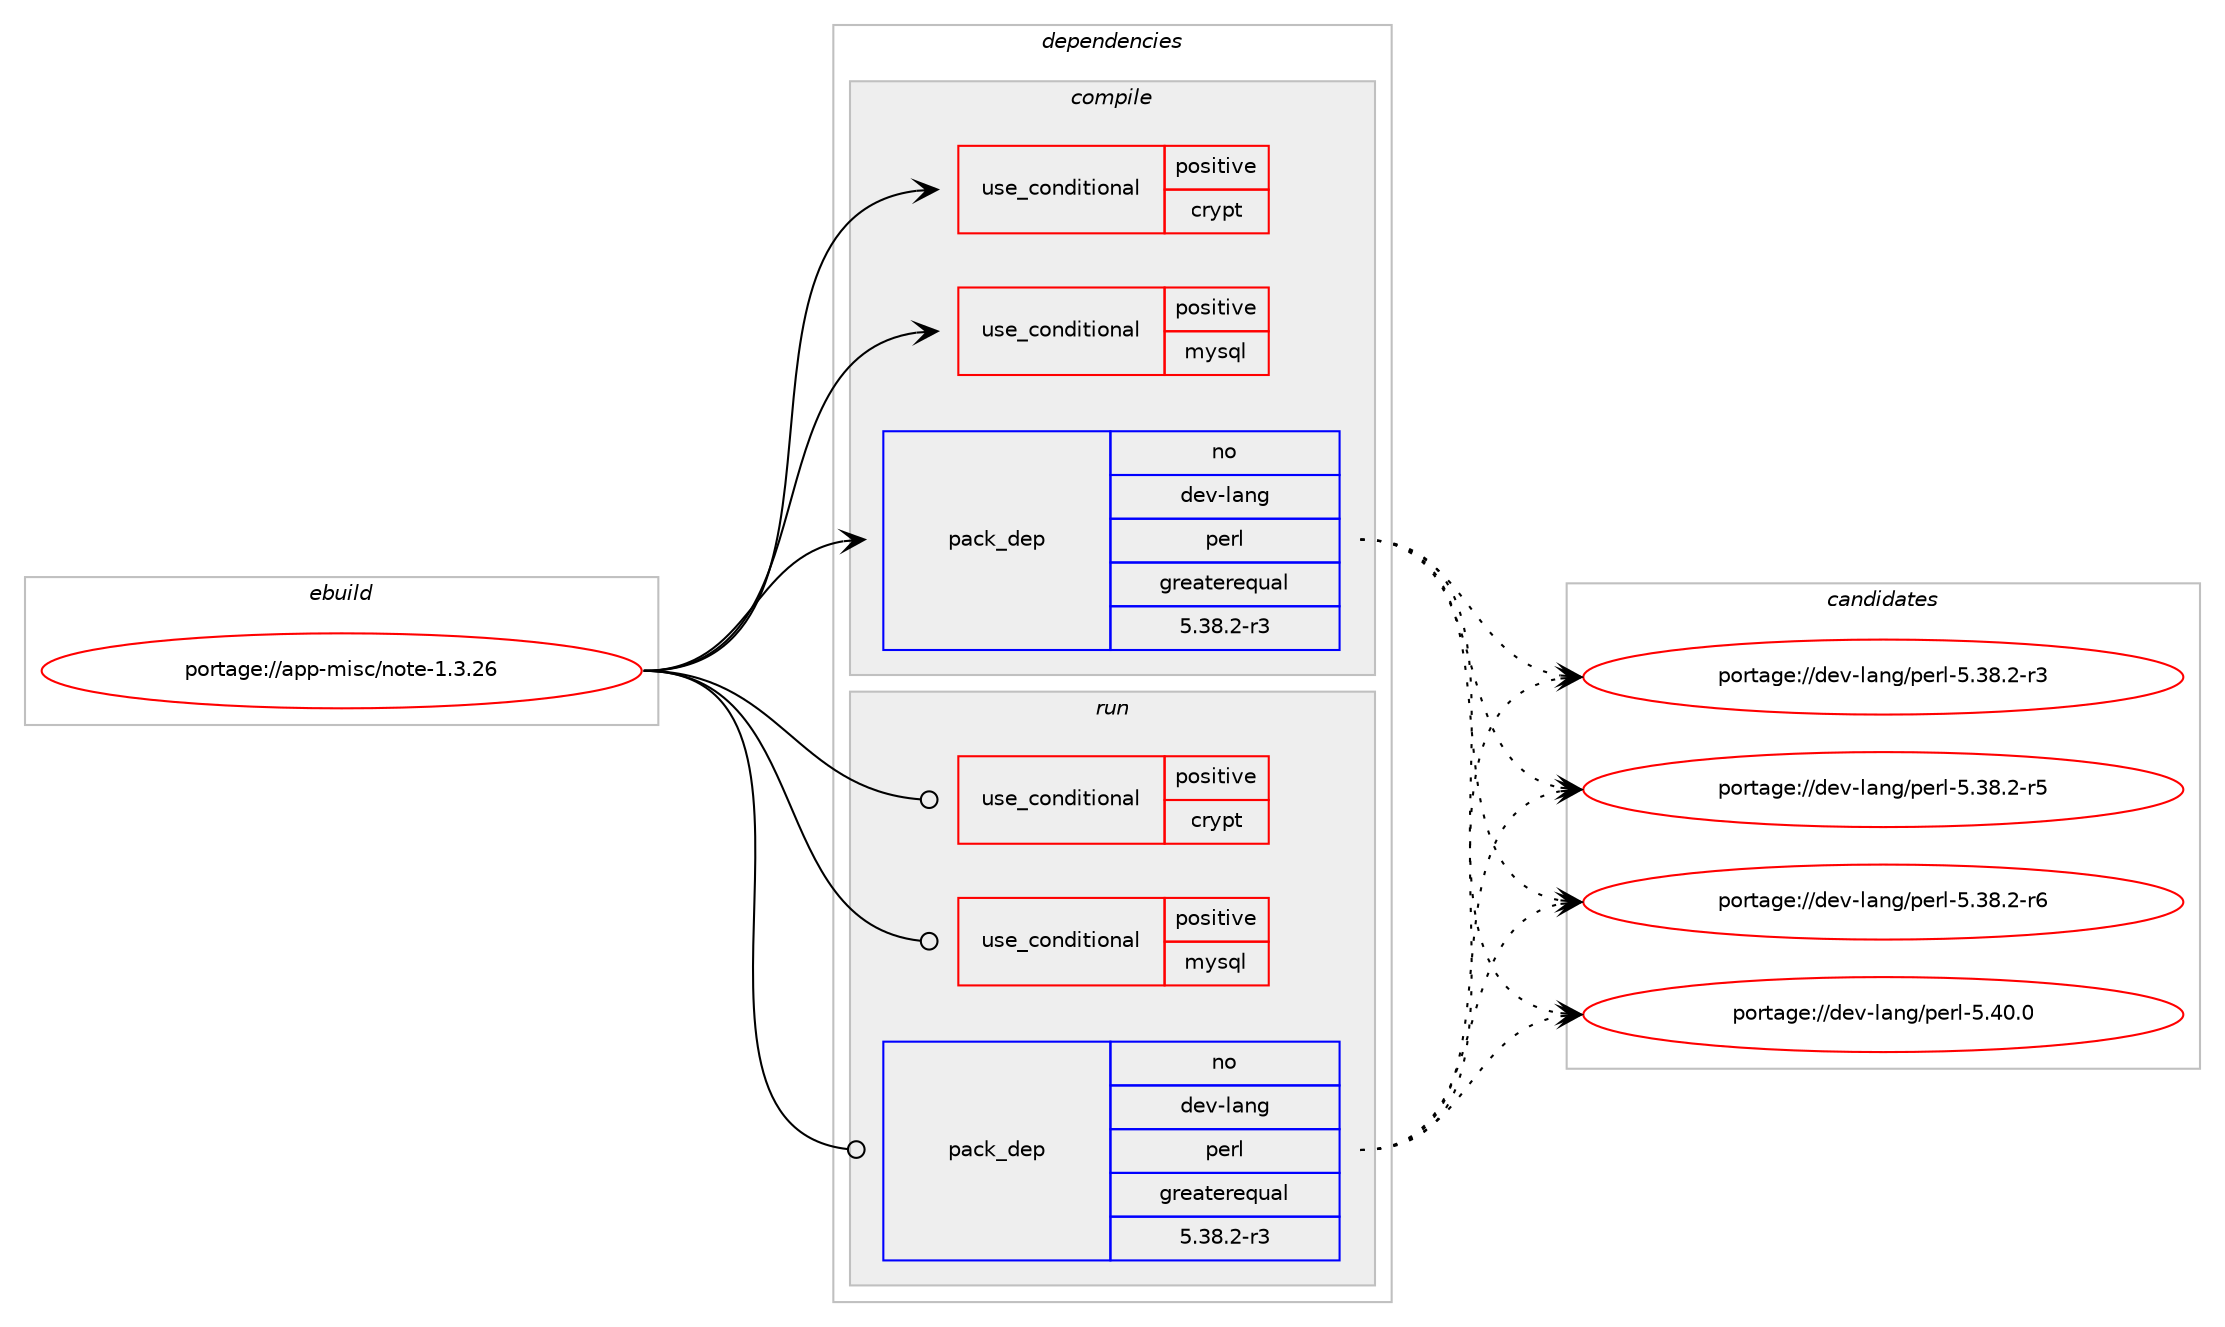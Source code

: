 digraph prolog {

# *************
# Graph options
# *************

newrank=true;
concentrate=true;
compound=true;
graph [rankdir=LR,fontname=Helvetica,fontsize=10,ranksep=1.5];#, ranksep=2.5, nodesep=0.2];
edge  [arrowhead=vee];
node  [fontname=Helvetica,fontsize=10];

# **********
# The ebuild
# **********

subgraph cluster_leftcol {
color=gray;
rank=same;
label=<<i>ebuild</i>>;
id [label="portage://app-misc/note-1.3.26", color=red, width=4, href="../app-misc/note-1.3.26.svg"];
}

# ****************
# The dependencies
# ****************

subgraph cluster_midcol {
color=gray;
label=<<i>dependencies</i>>;
subgraph cluster_compile {
fillcolor="#eeeeee";
style=filled;
label=<<i>compile</i>>;
subgraph cond12009 {
dependency18817 [label=<<TABLE BORDER="0" CELLBORDER="1" CELLSPACING="0" CELLPADDING="4"><TR><TD ROWSPAN="3" CELLPADDING="10">use_conditional</TD></TR><TR><TD>positive</TD></TR><TR><TD>crypt</TD></TR></TABLE>>, shape=none, color=red];
# *** BEGIN UNKNOWN DEPENDENCY TYPE (TODO) ***
# dependency18817 -> package_dependency(portage://app-misc/note-1.3.26,install,no,dev-perl,Crypt-CBC,none,[,,],[],[])
# *** END UNKNOWN DEPENDENCY TYPE (TODO) ***

# *** BEGIN UNKNOWN DEPENDENCY TYPE (TODO) ***
# dependency18817 -> package_dependency(portage://app-misc/note-1.3.26,install,no,dev-perl,Crypt-Blowfish,none,[,,],[],[])
# *** END UNKNOWN DEPENDENCY TYPE (TODO) ***

# *** BEGIN UNKNOWN DEPENDENCY TYPE (TODO) ***
# dependency18817 -> package_dependency(portage://app-misc/note-1.3.26,install,no,dev-perl,Crypt-DES,none,[,,],[],[])
# *** END UNKNOWN DEPENDENCY TYPE (TODO) ***

}
id:e -> dependency18817:w [weight=20,style="solid",arrowhead="vee"];
subgraph cond12010 {
dependency18818 [label=<<TABLE BORDER="0" CELLBORDER="1" CELLSPACING="0" CELLPADDING="4"><TR><TD ROWSPAN="3" CELLPADDING="10">use_conditional</TD></TR><TR><TD>positive</TD></TR><TR><TD>mysql</TD></TR></TABLE>>, shape=none, color=red];
# *** BEGIN UNKNOWN DEPENDENCY TYPE (TODO) ***
# dependency18818 -> package_dependency(portage://app-misc/note-1.3.26,install,no,dev-perl,DBD-mysql,none,[,,],[],[])
# *** END UNKNOWN DEPENDENCY TYPE (TODO) ***

}
id:e -> dependency18818:w [weight=20,style="solid",arrowhead="vee"];
subgraph pack6436 {
dependency18819 [label=<<TABLE BORDER="0" CELLBORDER="1" CELLSPACING="0" CELLPADDING="4" WIDTH="220"><TR><TD ROWSPAN="6" CELLPADDING="30">pack_dep</TD></TR><TR><TD WIDTH="110">no</TD></TR><TR><TD>dev-lang</TD></TR><TR><TD>perl</TD></TR><TR><TD>greaterequal</TD></TR><TR><TD>5.38.2-r3</TD></TR></TABLE>>, shape=none, color=blue];
}
id:e -> dependency18819:w [weight=20,style="solid",arrowhead="vee"];
# *** BEGIN UNKNOWN DEPENDENCY TYPE (TODO) ***
# id -> package_dependency(portage://app-misc/note-1.3.26,install,no,dev-perl,Config-General,none,[,,],[],[])
# *** END UNKNOWN DEPENDENCY TYPE (TODO) ***

# *** BEGIN UNKNOWN DEPENDENCY TYPE (TODO) ***
# id -> package_dependency(portage://app-misc/note-1.3.26,install,no,dev-perl,Term-ReadLine-Perl,none,[,,],[],[])
# *** END UNKNOWN DEPENDENCY TYPE (TODO) ***

# *** BEGIN UNKNOWN DEPENDENCY TYPE (TODO) ***
# id -> package_dependency(portage://app-misc/note-1.3.26,install,no,dev-perl,TermReadKey,none,[,,],[],[])
# *** END UNKNOWN DEPENDENCY TYPE (TODO) ***

# *** BEGIN UNKNOWN DEPENDENCY TYPE (TODO) ***
# id -> package_dependency(portage://app-misc/note-1.3.26,install,no,dev-perl,YAML,none,[,,],[],[])
# *** END UNKNOWN DEPENDENCY TYPE (TODO) ***

# *** BEGIN UNKNOWN DEPENDENCY TYPE (TODO) ***
# id -> package_dependency(portage://app-misc/note-1.3.26,install,no,virtual,perl-Storable,none,[,,],[],[])
# *** END UNKNOWN DEPENDENCY TYPE (TODO) ***

}
subgraph cluster_compileandrun {
fillcolor="#eeeeee";
style=filled;
label=<<i>compile and run</i>>;
}
subgraph cluster_run {
fillcolor="#eeeeee";
style=filled;
label=<<i>run</i>>;
subgraph cond12011 {
dependency18820 [label=<<TABLE BORDER="0" CELLBORDER="1" CELLSPACING="0" CELLPADDING="4"><TR><TD ROWSPAN="3" CELLPADDING="10">use_conditional</TD></TR><TR><TD>positive</TD></TR><TR><TD>crypt</TD></TR></TABLE>>, shape=none, color=red];
# *** BEGIN UNKNOWN DEPENDENCY TYPE (TODO) ***
# dependency18820 -> package_dependency(portage://app-misc/note-1.3.26,run,no,dev-perl,Crypt-CBC,none,[,,],[],[])
# *** END UNKNOWN DEPENDENCY TYPE (TODO) ***

# *** BEGIN UNKNOWN DEPENDENCY TYPE (TODO) ***
# dependency18820 -> package_dependency(portage://app-misc/note-1.3.26,run,no,dev-perl,Crypt-Blowfish,none,[,,],[],[])
# *** END UNKNOWN DEPENDENCY TYPE (TODO) ***

# *** BEGIN UNKNOWN DEPENDENCY TYPE (TODO) ***
# dependency18820 -> package_dependency(portage://app-misc/note-1.3.26,run,no,dev-perl,Crypt-DES,none,[,,],[],[])
# *** END UNKNOWN DEPENDENCY TYPE (TODO) ***

}
id:e -> dependency18820:w [weight=20,style="solid",arrowhead="odot"];
subgraph cond12012 {
dependency18821 [label=<<TABLE BORDER="0" CELLBORDER="1" CELLSPACING="0" CELLPADDING="4"><TR><TD ROWSPAN="3" CELLPADDING="10">use_conditional</TD></TR><TR><TD>positive</TD></TR><TR><TD>mysql</TD></TR></TABLE>>, shape=none, color=red];
# *** BEGIN UNKNOWN DEPENDENCY TYPE (TODO) ***
# dependency18821 -> package_dependency(portage://app-misc/note-1.3.26,run,no,dev-perl,DBD-mysql,none,[,,],[],[])
# *** END UNKNOWN DEPENDENCY TYPE (TODO) ***

}
id:e -> dependency18821:w [weight=20,style="solid",arrowhead="odot"];
subgraph pack6437 {
dependency18822 [label=<<TABLE BORDER="0" CELLBORDER="1" CELLSPACING="0" CELLPADDING="4" WIDTH="220"><TR><TD ROWSPAN="6" CELLPADDING="30">pack_dep</TD></TR><TR><TD WIDTH="110">no</TD></TR><TR><TD>dev-lang</TD></TR><TR><TD>perl</TD></TR><TR><TD>greaterequal</TD></TR><TR><TD>5.38.2-r3</TD></TR></TABLE>>, shape=none, color=blue];
}
id:e -> dependency18822:w [weight=20,style="solid",arrowhead="odot"];
# *** BEGIN UNKNOWN DEPENDENCY TYPE (TODO) ***
# id -> package_dependency(portage://app-misc/note-1.3.26,run,no,dev-lang,perl,none,[,,],any_same_slot,[])
# *** END UNKNOWN DEPENDENCY TYPE (TODO) ***

# *** BEGIN UNKNOWN DEPENDENCY TYPE (TODO) ***
# id -> package_dependency(portage://app-misc/note-1.3.26,run,no,dev-perl,Config-General,none,[,,],[],[])
# *** END UNKNOWN DEPENDENCY TYPE (TODO) ***

# *** BEGIN UNKNOWN DEPENDENCY TYPE (TODO) ***
# id -> package_dependency(portage://app-misc/note-1.3.26,run,no,dev-perl,Term-ReadLine-Perl,none,[,,],[],[])
# *** END UNKNOWN DEPENDENCY TYPE (TODO) ***

# *** BEGIN UNKNOWN DEPENDENCY TYPE (TODO) ***
# id -> package_dependency(portage://app-misc/note-1.3.26,run,no,dev-perl,TermReadKey,none,[,,],[],[])
# *** END UNKNOWN DEPENDENCY TYPE (TODO) ***

# *** BEGIN UNKNOWN DEPENDENCY TYPE (TODO) ***
# id -> package_dependency(portage://app-misc/note-1.3.26,run,no,dev-perl,YAML,none,[,,],[],[])
# *** END UNKNOWN DEPENDENCY TYPE (TODO) ***

# *** BEGIN UNKNOWN DEPENDENCY TYPE (TODO) ***
# id -> package_dependency(portage://app-misc/note-1.3.26,run,no,virtual,perl-Storable,none,[,,],[],[])
# *** END UNKNOWN DEPENDENCY TYPE (TODO) ***

}
}

# **************
# The candidates
# **************

subgraph cluster_choices {
rank=same;
color=gray;
label=<<i>candidates</i>>;

subgraph choice6436 {
color=black;
nodesep=1;
choice100101118451089711010347112101114108455346515646504511451 [label="portage://dev-lang/perl-5.38.2-r3", color=red, width=4,href="../dev-lang/perl-5.38.2-r3.svg"];
choice100101118451089711010347112101114108455346515646504511453 [label="portage://dev-lang/perl-5.38.2-r5", color=red, width=4,href="../dev-lang/perl-5.38.2-r5.svg"];
choice100101118451089711010347112101114108455346515646504511454 [label="portage://dev-lang/perl-5.38.2-r6", color=red, width=4,href="../dev-lang/perl-5.38.2-r6.svg"];
choice10010111845108971101034711210111410845534652484648 [label="portage://dev-lang/perl-5.40.0", color=red, width=4,href="../dev-lang/perl-5.40.0.svg"];
dependency18819:e -> choice100101118451089711010347112101114108455346515646504511451:w [style=dotted,weight="100"];
dependency18819:e -> choice100101118451089711010347112101114108455346515646504511453:w [style=dotted,weight="100"];
dependency18819:e -> choice100101118451089711010347112101114108455346515646504511454:w [style=dotted,weight="100"];
dependency18819:e -> choice10010111845108971101034711210111410845534652484648:w [style=dotted,weight="100"];
}
subgraph choice6437 {
color=black;
nodesep=1;
choice100101118451089711010347112101114108455346515646504511451 [label="portage://dev-lang/perl-5.38.2-r3", color=red, width=4,href="../dev-lang/perl-5.38.2-r3.svg"];
choice100101118451089711010347112101114108455346515646504511453 [label="portage://dev-lang/perl-5.38.2-r5", color=red, width=4,href="../dev-lang/perl-5.38.2-r5.svg"];
choice100101118451089711010347112101114108455346515646504511454 [label="portage://dev-lang/perl-5.38.2-r6", color=red, width=4,href="../dev-lang/perl-5.38.2-r6.svg"];
choice10010111845108971101034711210111410845534652484648 [label="portage://dev-lang/perl-5.40.0", color=red, width=4,href="../dev-lang/perl-5.40.0.svg"];
dependency18822:e -> choice100101118451089711010347112101114108455346515646504511451:w [style=dotted,weight="100"];
dependency18822:e -> choice100101118451089711010347112101114108455346515646504511453:w [style=dotted,weight="100"];
dependency18822:e -> choice100101118451089711010347112101114108455346515646504511454:w [style=dotted,weight="100"];
dependency18822:e -> choice10010111845108971101034711210111410845534652484648:w [style=dotted,weight="100"];
}
}

}
